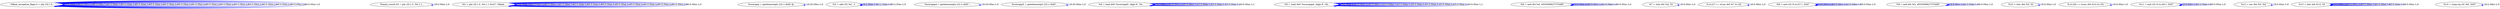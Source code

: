 digraph {
Node0x3857200[label="  %float_exception_flags.0 = phi i32 [ 0..."];
Node0x3857200 -> Node0x3857200[label="D:0.00ns L:0",color=blue];
Node0x3857200 -> Node0x3857200[label="D:0.00ns L:0",color=blue];
Node0x3857200 -> Node0x3857200[label="D:0.00ns L:0",color=blue];
Node0x3857200 -> Node0x3857200[label="D:0.00ns L:0",color=blue];
Node0x3857200 -> Node0x3857200[label="D:0.00ns L:0",color=blue];
Node0x3857200 -> Node0x3857200[label="D:0.00ns L:0",color=blue];
Node0x3857200 -> Node0x3857200[label="D:0.00ns L:0",color=blue];
Node0x3857200 -> Node0x3857200[label="D:0.00ns L:0",color=blue];
Node0x3857200 -> Node0x3857200[label="D:0.00ns L:0",color=blue];
Node0x3857200 -> Node0x3857200[label="D:0.00ns L:0",color=blue];
Node0x3857200 -> Node0x3857200[label="D:0.00ns L:0",color=blue];
Node0x3857200 -> Node0x3857200[label="D:0.00ns L:0",color=blue];
Node0x3857200 -> Node0x3857200[label="D:0.00ns L:0",color=blue];
Node0x3857200 -> Node0x3857200[label="D:0.00ns L:0",color=blue];
Node0x3857200 -> Node0x3857200[label="D:0.00ns L:0",color=blue];
Node0x3857200 -> Node0x3857200[label="D:0.00ns L:0",color=blue];
Node0x3857200 -> Node0x3857200[label="D:0.00ns L:0",color=blue];
Node0x3857200 -> Node0x3857200[label="D:0.00ns L:0",color=blue];
Node0x38572e0[label="  %main_result.02 = phi i32 [ 0, %0 ], [..."];
Node0x38572e0 -> Node0x38572e0[label="D:0.00ns L:0",color=blue];
Node0x38573c0[label="  %2 = phi i32 [ 0, %0 ], [ %247, %float..."];
Node0x38573c0 -> Node0x38573c0[label="D:0.00ns L:0",color=blue];
Node0x38573c0 -> Node0x38573c0[label="D:0.00ns L:0",color=blue];
Node0x38573c0 -> Node0x38573c0[label="D:0.00ns L:0",color=blue];
Node0x38573c0 -> Node0x38573c0[label="D:0.00ns L:0",color=blue];
Node0x38573c0 -> Node0x38573c0[label="D:0.00ns L:0",color=blue];
Node0x38573c0 -> Node0x38573c0[label="D:0.00ns L:0",color=blue];
Node0x38573c0 -> Node0x38573c0[label="D:0.00ns L:0",color=blue];
Node0x38573c0 -> Node0x38573c0[label="D:0.00ns L:0",color=blue];
Node0x38573c0 -> Node0x38573c0[label="D:0.00ns L:0",color=blue];
Node0x38573c0 -> Node0x38573c0[label="D:0.00ns L:0",color=blue];
Node0x38573c0 -> Node0x38573c0[label="D:0.00ns L:0",color=blue];
Node0x38573c0 -> Node0x38573c0[label="D:0.00ns L:0",color=blue];
Node0x38573c0 -> Node0x38573c0[label="D:0.00ns L:0",color=blue];
Node0x38574a0[label="  %scevgep = getelementptr [22 x i64]* @..."];
Node0x38574a0 -> Node0x38574a0[label="D:20.00ns L:0",color=blue];
Node0x3857580[label="  %3 = add i32 %2, -1"];
Node0x3857580 -> Node0x3857580[label="D:2.50ns L:0",color=blue];
Node0x3857580 -> Node0x3857580[label="D:2.50ns L:0",color=blue];
Node0x3857580 -> Node0x3857580[label="D:2.50ns L:0",color=blue];
Node0x38576c0[label="  %scevgep4 = getelementptr [22 x i64]* ..."];
Node0x38576c0 -> Node0x38576c0[label="D:20.00ns L:0",color=blue];
Node0x38577e0[label="  %scevgep5 = getelementptr [22 x i64]* ..."];
Node0x38577e0 -> Node0x38577e0[label="D:20.00ns L:0",color=blue];
Node0x38578c0[label="  %4 = load i64* %scevgep5, align 8, !tb..."];
Node0x38578c0 -> Node0x38578c0[label="D:0.00ns L:1",color=blue];
Node0x38578c0 -> Node0x38578c0[label="D:0.00ns L:1",color=blue];
Node0x38578c0 -> Node0x38578c0[label="D:0.00ns L:1",color=blue];
Node0x38578c0 -> Node0x38578c0[label="D:0.00ns L:1",color=blue];
Node0x38578c0 -> Node0x38578c0[label="D:0.00ns L:1",color=blue];
Node0x38578c0 -> Node0x38578c0[label="D:0.00ns L:1",color=blue];
Node0x38578c0 -> Node0x38578c0[label="D:0.00ns L:1",color=blue];
Node0x38579a0[label="  %5 = load i64* %scevgep4, align 8, !tb..."];
Node0x38579a0 -> Node0x38579a0[label="D:0.00ns L:1",color=blue];
Node0x38579a0 -> Node0x38579a0[label="D:0.00ns L:1",color=blue];
Node0x38579a0 -> Node0x38579a0[label="D:0.00ns L:1",color=blue];
Node0x38579a0 -> Node0x38579a0[label="D:0.00ns L:1",color=blue];
Node0x38579a0 -> Node0x38579a0[label="D:0.00ns L:1",color=blue];
Node0x38579a0 -> Node0x38579a0[label="D:0.00ns L:1",color=blue];
Node0x38579a0 -> Node0x38579a0[label="D:0.00ns L:1",color=blue];
Node0x38579a0 -> Node0x38579a0[label="D:0.00ns L:1",color=blue];
Node0x38579a0 -> Node0x38579a0[label="D:0.00ns L:1",color=blue];
Node0x38579a0 -> Node0x38579a0[label="D:0.00ns L:1",color=blue];
Node0x3857a80[label="  %6 = and i64 %4, 4503599627370495"];
Node0x3857a80 -> Node0x3857a80[label="D:0.00ns L:0",color=blue];
Node0x3857a80 -> Node0x3857a80[label="D:0.00ns L:0",color=blue];
Node0x3857a80 -> Node0x3857a80[label="D:0.00ns L:0",color=blue];
Node0x3857a80 -> Node0x3857a80[label="D:0.00ns L:0",color=blue];
Node0x3857b60[label="  %7 = lshr i64 %4, 52"];
Node0x3857b60 -> Node0x3857b60[label="D:0.00ns L:0",color=blue];
Node0x3857c40[label="  %.tr.i27.i = trunc i64 %7 to i32"];
Node0x3857c40 -> Node0x3857c40[label="D:0.00ns L:0",color=blue];
Node0x3857d20[label="  %8 = and i32 %.tr.i27.i, 2047"];
Node0x3857d20 -> Node0x3857d20[label="D:0.00ns L:0",color=blue];
Node0x3857d20 -> Node0x3857d20[label="D:0.00ns L:0",color=blue];
Node0x3857d20 -> Node0x3857d20[label="D:0.00ns L:0",color=blue];
Node0x3857d20 -> Node0x3857d20[label="D:0.00ns L:0",color=blue];
Node0x3857e00[label="  %9 = and i64 %5, 4503599627370495"];
Node0x3857e00 -> Node0x3857e00[label="D:0.00ns L:0",color=blue];
Node0x3857e00 -> Node0x3857e00[label="D:0.00ns L:0",color=blue];
Node0x3857e00 -> Node0x3857e00[label="D:0.00ns L:0",color=blue];
Node0x3857ee0[label="  %10 = lshr i64 %5, 52"];
Node0x3857ee0 -> Node0x3857ee0[label="D:0.00ns L:0",color=blue];
Node0x3857fc0[label="  %.tr.i26.i = trunc i64 %10 to i32"];
Node0x3857fc0 -> Node0x3857fc0[label="D:0.00ns L:0",color=blue];
Node0x38580a0[label="  %11 = and i32 %.tr.i26.i, 2047"];
Node0x38580a0 -> Node0x38580a0[label="D:0.00ns L:0",color=blue];
Node0x38580a0 -> Node0x38580a0[label="D:0.00ns L:0",color=blue];
Node0x38580a0 -> Node0x38580a0[label="D:0.00ns L:0",color=blue];
Node0x3858180[label="  %12 = xor i64 %5, %4"];
Node0x3858180 -> Node0x3858180[label="D:0.92ns L:0",color=blue];
Node0x38582a0[label="  %13 = lshr i64 %12, 63"];
Node0x38582a0 -> Node0x38582a0[label="D:0.00ns L:0",color=blue];
Node0x38582a0 -> Node0x38582a0[label="D:0.00ns L:0",color=blue];
Node0x38582a0 -> Node0x38582a0[label="D:0.00ns L:0",color=blue];
Node0x38582a0 -> Node0x38582a0[label="D:0.00ns L:0",color=blue];
Node0x38582a0 -> Node0x38582a0[label="D:0.00ns L:0",color=blue];
Node0x38582a0 -> Node0x38582a0[label="D:0.00ns L:0",color=blue];
Node0x3858380[label="  %14 = icmp eq i32 %8, 2047"];
Node0x3858380 -> Node0x3858380[label="D:2.49ns L:0",color=blue];
}
